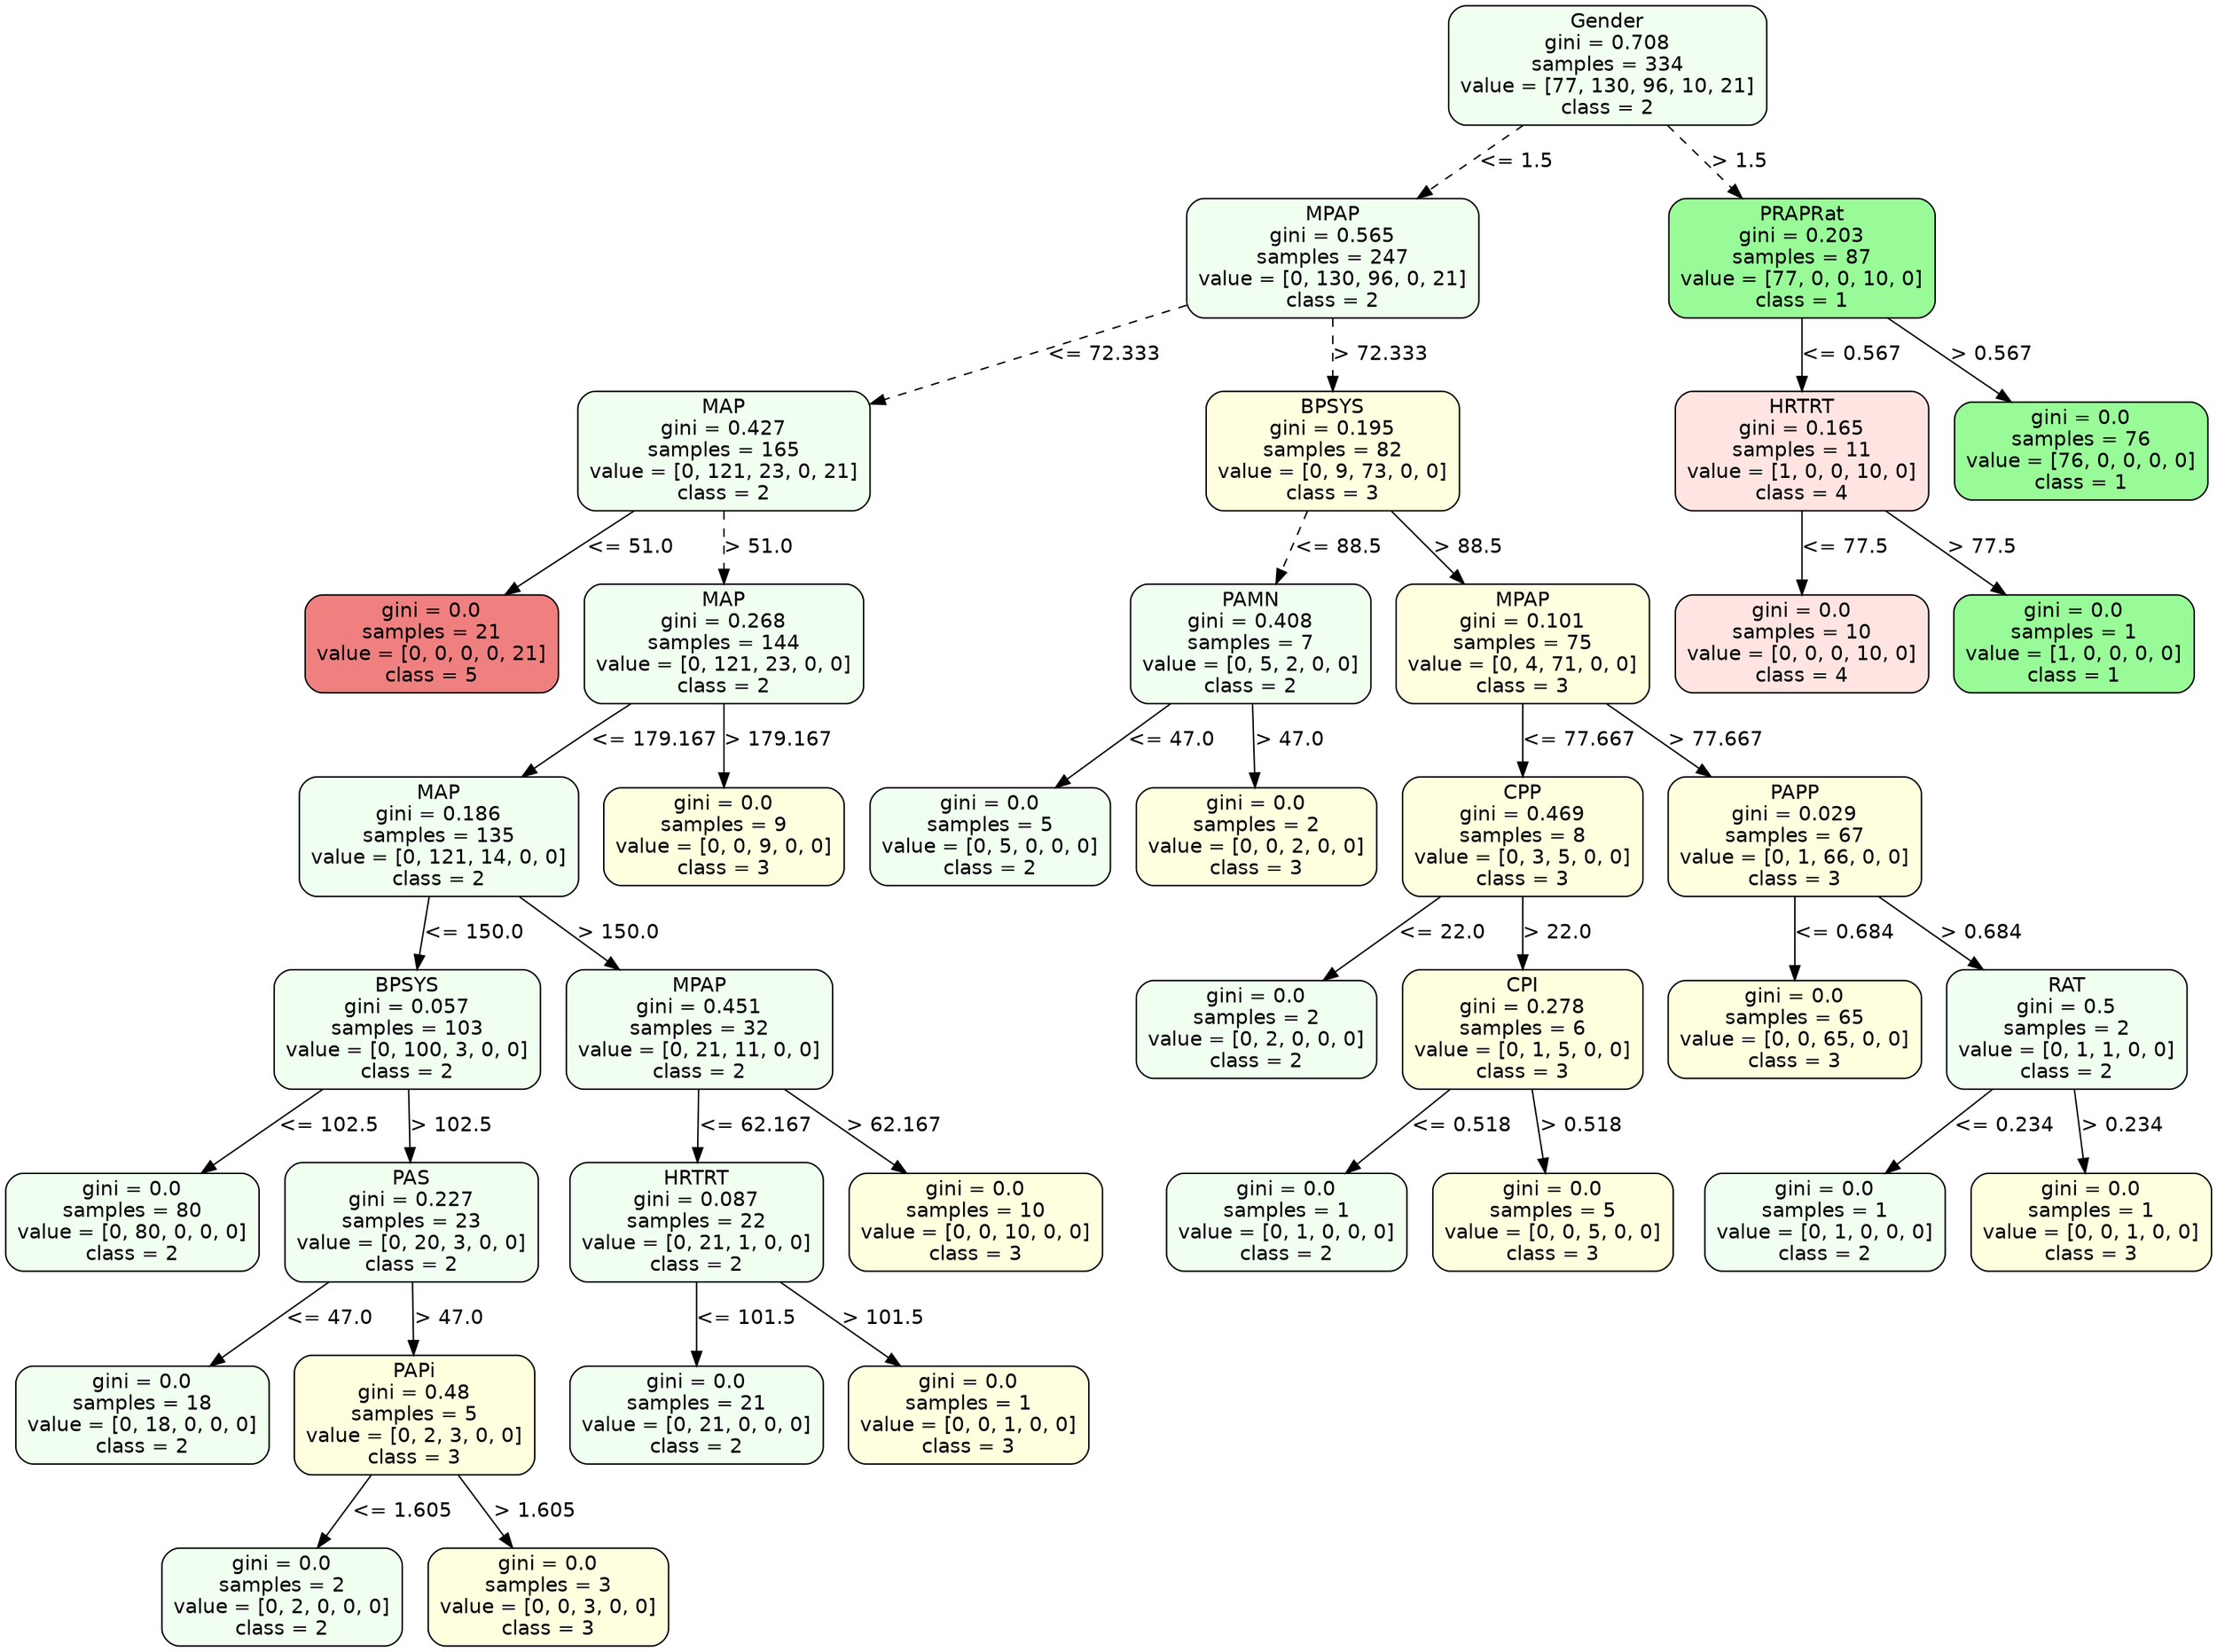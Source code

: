 strict digraph Tree {
	graph [bb="0,0,1306.5,1140"];
	node [color=black,
		fontname=helvetica,
		label="\N",
		shape=box,
		style="filled, rounded"
	];
	edge [fontname=helvetica];
	0	[fillcolor=honeydew,
		height=1.1528,
		label="Gender\ngini = 0.708\nsamples = 334\nvalue = [77, 130, 96, 10, 21]\nclass = 2",
		pos="947.5,1098.5",
		width=2.5694];
	1	[fillcolor=honeydew,
		height=1.1528,
		label="MPAP\ngini = 0.565\nsamples = 247\nvalue = [0, 130, 96, 0, 21]\nclass = 2",
		pos="784.5,964.5",
		width=2.3611];
	0 -> 1	[label="<= 1.5",
		labelangle=45,
		labeldistance=2.5,
		lp="891.5,1031.5",
		op="<=",
		param=1.5,
		pos="e,834.57,1006 897.26,1056.8 879.99,1042.8 860.5,1027 842.64,1012.6",
		style=dashed];
	34	[fillcolor=palegreen,
		height=1.1528,
		label="PRAPRat\ngini = 0.203\nsamples = 87\nvalue = [77, 0, 0, 10, 0]\nclass = 1",
		pos="1062.5,964.5",
		width=2.1528];
	0 -> 34	[label="> 1.5",
		labelangle=-45,
		labeldistance=2.5,
		lp="1024,1031.5",
		op=">",
		param=1.5,
		pos="e,1027,1006.3 982.94,1056.8 994.75,1043.3 1008,1028 1020.3,1014",
		style=dashed];
	2	[fillcolor=honeydew,
		height=1.1528,
		label="MAP\ngini = 0.427\nsamples = 165\nvalue = [0, 121, 23, 0, 21]\nclass = 2",
		pos="423.5,830.5",
		width=2.3611];
	1 -> 2	[label="<= 72.333",
		lp="646.5,897.5",
		op="<=",
		param=72.333,
		pos="e,508.65,862.63 699.41,932.38 645.02,912.5 574.42,886.68 518.25,866.14",
		style=dashed];
	19	[fillcolor=lightyellow,
		height=1.1528,
		label="BPSYS\ngini = 0.195\nsamples = 82\nvalue = [0, 9, 73, 0, 0]\nclass = 3",
		pos="784.5,830.5",
		width=2.0417];
	1 -> 19	[label="> 72.333",
		lp="811.5,897.5",
		op=">",
		param=72.333,
		pos="e,784.5,872.27 784.5,922.82 784.5,910.02 784.5,895.73 784.5,882.32",
		style=dashed];
	3	[fillcolor=lightcoral,
		height=0.94444,
		label="gini = 0.0\nsamples = 21\nvalue = [0, 0, 0, 0, 21]\nclass = 5",
		pos="250.5,696.5",
		width=2.0417];
	2 -> 3	[label="<= 51.0",
		lp="366,763.5",
		op="<=",
		param=51.0,
		pos="e,293.79,730.53 370.18,788.82 348.44,772.23 323.4,753.12 301.86,736.69",
		style=solid];
	4	[fillcolor=honeydew,
		height=1.1528,
		label="MAP\ngini = 0.268\nsamples = 144\nvalue = [0, 121, 23, 0, 0]\nclass = 2",
		pos="423.5,696.5",
		width=2.25];
	2 -> 4	[label="> 51.0",
		lp="443,763.5",
		op=">",
		param=51.0,
		pos="e,423.5,738.27 423.5,788.82 423.5,776.02 423.5,761.73 423.5,748.32",
		style=dashed];
	5	[fillcolor=honeydew,
		height=1.1528,
		label="MAP\ngini = 0.186\nsamples = 135\nvalue = [0, 121, 14, 0, 0]\nclass = 2",
		pos="254.5,562.5",
		width=2.25];
	4 -> 5	[label="<= 179.167",
		lp="379.5,629.5",
		op="<=",
		param=179.167,
		pos="e,306.41,604.05 371.42,654.82 353.42,640.76 333.11,624.9 314.53,610.39",
		style=solid];
	18	[fillcolor=lightyellow,
		height=0.94444,
		label="gini = 0.0\nsamples = 9\nvalue = [0, 0, 9, 0, 0]\nclass = 3",
		pos="423.5,562.5",
		width=1.9444];
	4 -> 18	[label="> 179.167",
		lp="454,629.5",
		op=">",
		param=179.167,
		pos="e,423.5,596.74 423.5,654.82 423.5,639.68 423.5,622.44 423.5,607.05",
		style=solid];
	6	[fillcolor=honeydew,
		height=1.1528,
		label="BPSYS\ngini = 0.057\nsamples = 103\nvalue = [0, 100, 3, 0, 0]\nclass = 2",
		pos="236.5,428.5",
		width=2.1528];
	5 -> 6	[label="<= 150.0",
		lp="274,495.5",
		op="<=",
		param=150.0,
		pos="e,242.06,470.27 248.95,520.82 247.21,508.02 245.26,493.73 243.43,480.32",
		style=solid];
	13	[fillcolor=honeydew,
		height=1.1528,
		label="MPAP\ngini = 0.451\nsamples = 32\nvalue = [0, 21, 11, 0, 0]\nclass = 2",
		pos="409.5,428.5",
		width=2.1528];
	5 -> 13	[label="> 150.0",
		lp="360.5,495.5",
		op=">",
		param=150.0,
		pos="e,361.89,470.05 302.27,520.82 318.7,506.83 337.23,491.04 354.21,476.59",
		style=solid];
	7	[fillcolor=honeydew,
		height=0.94444,
		label="gini = 0.0\nsamples = 80\nvalue = [0, 80, 0, 0, 0]\nclass = 2",
		pos="73.5,294.5",
		width=2.0417];
	6 -> 7	[label="<= 102.5",
		lp="188,361.5",
		op="<=",
		param=102.5,
		pos="e,114.29,328.53 186.26,386.82 165.87,370.3 142.39,351.29 122.16,334.9",
		style=solid];
	8	[fillcolor=honeydew,
		height=1.1528,
		label="PAS\ngini = 0.227\nsamples = 23\nvalue = [0, 20, 3, 0, 0]\nclass = 2",
		pos="238.5,294.5",
		width=2.0417];
	6 -> 8	[label="> 102.5",
		lp="261.5,361.5",
		op=">",
		param=102.5,
		pos="e,237.88,336.27 237.12,386.82 237.31,374.02 237.53,359.73 237.73,346.32",
		style=solid];
	9	[fillcolor=honeydew,
		height=0.94444,
		label="gini = 0.0\nsamples = 18\nvalue = [0, 18, 0, 0, 0]\nclass = 2",
		pos="78.5,160.5",
		width=2.0417];
	8 -> 9	[label="<= 47.0",
		lp="187,227.5",
		op="<=",
		param=47.0,
		pos="e,118.54,194.53 189.19,252.82 169.17,236.3 146.12,217.29 126.26,200.9",
		style=solid];
	10	[fillcolor=lightyellow,
		height=1.1528,
		label="PAPi\ngini = 0.48\nsamples = 5\nvalue = [0, 2, 3, 0, 0]\nclass = 3",
		pos="240.5,160.5",
		width=1.9444];
	8 -> 10	[label="> 47.0",
		lp="260,227.5",
		op=">",
		param=47.0,
		pos="e,239.88,202.27 239.12,252.82 239.31,240.02 239.53,225.73 239.73,212.32",
		style=solid];
	11	[fillcolor=honeydew,
		height=0.94444,
		label="gini = 0.0\nsamples = 2\nvalue = [0, 2, 0, 0, 0]\nclass = 2",
		pos="161.5,34",
		width=1.9444];
	10 -> 11	[label="<= 1.605",
		lp="231,93.5",
		op="<=",
		param=1.605,
		pos="e,182.68,68.379 214.63,118.73 206.14,105.35 196.69,90.465 188.15,76.995",
		style=solid];
	12	[fillcolor=lightyellow,
		height=0.94444,
		label="gini = 0.0\nsamples = 3\nvalue = [0, 0, 3, 0, 0]\nclass = 3",
		pos="319.5,34",
		width=1.9444];
	10 -> 12	[label="> 1.605",
		lp="310.5,93.5",
		op=">",
		param=1.605,
		pos="e,298.32,68.379 266.37,118.73 274.86,105.35 284.31,90.465 292.85,76.995",
		style=solid];
	14	[fillcolor=honeydew,
		height=1.1528,
		label="HRTRT\ngini = 0.087\nsamples = 22\nvalue = [0, 21, 1, 0, 0]\nclass = 2",
		pos="407.5,294.5",
		width=2.0417];
	13 -> 14	[label="<= 62.167",
		lp="440.5,361.5",
		op="<=",
		param=62.167,
		pos="e,408.12,336.27 408.88,386.82 408.69,374.02 408.47,359.73 408.27,346.32",
		style=solid];
	17	[fillcolor=lightyellow,
		height=0.94444,
		label="gini = 0.0\nsamples = 10\nvalue = [0, 0, 10, 0, 0]\nclass = 3",
		pos="572.5,294.5",
		width=2.0417];
	13 -> 17	[label="> 62.167",
		lp="523.5,361.5",
		op=">",
		param=62.167,
		pos="e,531.71,328.53 459.74,386.82 480.13,370.3 503.61,351.29 523.84,334.9",
		style=solid];
	15	[fillcolor=honeydew,
		height=0.94444,
		label="gini = 0.0\nsamples = 21\nvalue = [0, 21, 0, 0, 0]\nclass = 2",
		pos="407.5,160.5",
		width=2.0417];
	14 -> 15	[label="<= 101.5",
		lp="435,227.5",
		op="<=",
		param=101.5,
		pos="e,407.5,194.74 407.5,252.82 407.5,237.68 407.5,220.44 407.5,205.05",
		style=solid];
	16	[fillcolor=lightyellow,
		height=0.94444,
		label="gini = 0.0\nsamples = 1\nvalue = [0, 0, 1, 0, 0]\nclass = 3",
		pos="569.5,160.5",
		width=1.9444];
	14 -> 16	[label="> 101.5",
		lp="516.5,227.5",
		op=">",
		param=101.5,
		pos="e,528.96,194.53 457.43,252.82 477.7,236.3 501.03,217.29 521.14,200.9",
		style=solid];
	20	[fillcolor=honeydew,
		height=1.1528,
		label="PAMN\ngini = 0.408\nsamples = 7\nvalue = [0, 5, 2, 0, 0]\nclass = 2",
		pos="735.5,696.5",
		width=1.9444];
	19 -> 20	[label="<= 88.5",
		lp="785,763.5",
		op="<=",
		param=88.5,
		pos="e,750.64,738.27 769.4,788.82 764.6,775.9 759.24,761.45 754.22,747.92",
		style=dashed];
	23	[fillcolor=lightyellow,
		height=1.1528,
		label="MPAP\ngini = 0.101\nsamples = 75\nvalue = [0, 4, 71, 0, 0]\nclass = 3",
		pos="897.5,696.5",
		width=2.0417];
	19 -> 23	[label="> 88.5",
		lp="864,763.5",
		op=">",
		param=88.5,
		pos="e,862.59,738.27 819.33,788.82 830.93,775.27 843.96,760.04 856.01,745.96",
		style=solid];
	21	[fillcolor=honeydew,
		height=0.94444,
		label="gini = 0.0\nsamples = 5\nvalue = [0, 5, 0, 0, 0]\nclass = 2",
		pos="581.5,562.5",
		width=1.9444];
	20 -> 21	[label="<= 47.0",
		lp="687,629.5",
		op="<=",
		param=47.0,
		pos="e,620.03,596.53 688.04,654.82 668.85,638.37 646.78,619.46 627.72,603.12",
		style=solid];
	22	[fillcolor=lightyellow,
		height=0.94444,
		label="gini = 0.0\nsamples = 2\nvalue = [0, 0, 2, 0, 0]\nclass = 3",
		pos="739.5,562.5",
		width=1.9444];
	20 -> 22	[label="> 47.0",
		lp="758,629.5",
		op=">",
		param=47.0,
		pos="e,738.49,596.74 736.73,654.82 737.19,639.68 737.71,622.44 738.18,607.05",
		style=solid];
	24	[fillcolor=lightyellow,
		height=1.1528,
		label="CPP\ngini = 0.469\nsamples = 8\nvalue = [0, 3, 5, 0, 0]\nclass = 3",
		pos="897.5,562.5",
		width=1.9444];
	23 -> 24	[label="<= 77.667",
		lp="928.5,629.5",
		op="<=",
		param=77.667,
		pos="e,897.5,604.27 897.5,654.82 897.5,642.02 897.5,627.73 897.5,614.32",
		style=solid];
	29	[fillcolor=lightyellow,
		height=1.1528,
		label="PAPP\ngini = 0.029\nsamples = 67\nvalue = [0, 1, 66, 0, 0]\nclass = 3",
		pos="1059.5,562.5",
		width=2.0417];
	23 -> 29	[label="> 77.667",
		lp="1010.5,629.5",
		op=">",
		param=77.667,
		pos="e,1009.7,604.05 947.43,654.82 964.6,640.83 983.97,625.04 1001.7,610.59",
		style=solid];
	25	[fillcolor=honeydew,
		height=0.94444,
		label="gini = 0.0\nsamples = 2\nvalue = [0, 2, 0, 0, 0]\nclass = 2",
		pos="739.5,428.5",
		width=1.9444];
	24 -> 25	[label="<= 22.0",
		lp="847,495.5",
		op="<=",
		param=22.0,
		pos="e,779.03,462.53 848.81,520.82 829.12,504.37 806.48,485.46 786.93,469.12",
		style=solid];
	26	[fillcolor=lightyellow,
		height=1.1528,
		label="CPI\ngini = 0.278\nsamples = 6\nvalue = [0, 1, 5, 0, 0]\nclass = 3",
		pos="897.5,428.5",
		width=1.9444];
	24 -> 26	[label="> 22.0",
		lp="917,495.5",
		op=">",
		param=22.0,
		pos="e,897.5,470.27 897.5,520.82 897.5,508.02 897.5,493.73 897.5,480.32",
		style=solid];
	27	[fillcolor=honeydew,
		height=0.94444,
		label="gini = 0.0\nsamples = 1\nvalue = [0, 1, 0, 0, 0]\nclass = 2",
		pos="758.5,294.5",
		width=1.9444];
	26 -> 27	[label="<= 0.518",
		lp="860,361.5",
		op="<=",
		param=0.518,
		pos="e,793.51,328.74 854.66,386.82 837.64,370.66 818.11,352.11 801.12,335.97",
		style=solid];
	28	[fillcolor=lightyellow,
		height=0.94444,
		label="gini = 0.0\nsamples = 5\nvalue = [0, 0, 5, 0, 0]\nclass = 3",
		pos="916.5,294.5",
		width=1.9444];
	26 -> 28	[label="> 0.518",
		lp="931.5,361.5",
		op=">",
		param=0.518,
		pos="e,911.71,328.74 903.36,386.82 905.54,371.68 908.02,354.44 910.23,339.05",
		style=solid];
	30	[fillcolor=lightyellow,
		height=0.94444,
		label="gini = 0.0\nsamples = 65\nvalue = [0, 0, 65, 0, 0]\nclass = 3",
		pos="1059.5,428.5",
		width=2.0417];
	29 -> 30	[label="<= 0.684",
		lp="1087,495.5",
		op="<=",
		param=0.684,
		pos="e,1059.5,462.74 1059.5,520.82 1059.5,505.68 1059.5,488.44 1059.5,473.05",
		style=solid];
	31	[fillcolor=honeydew,
		height=1.1528,
		label="RAT\ngini = 0.5\nsamples = 2\nvalue = [0, 1, 1, 0, 0]\nclass = 2",
		pos="1221.5,428.5",
		width=1.9444];
	29 -> 31	[label="> 0.684",
		lp="1168.5,495.5",
		op=">",
		param=0.684,
		pos="e,1171.7,470.05 1109.4,520.82 1126.6,506.83 1146,491.04 1163.7,476.59",
		style=solid];
	32	[fillcolor=honeydew,
		height=0.94444,
		label="gini = 0.0\nsamples = 1\nvalue = [0, 1, 0, 0, 0]\nclass = 2",
		pos="1078.5,294.5",
		width=1.9444];
	31 -> 32	[label="<= 0.234",
		lp="1182,361.5",
		op="<=",
		param=0.234,
		pos="e,1114.5,328.74 1177.4,386.82 1159.8,370.51 1139.5,351.78 1121.9,335.54",
		style=solid];
	33	[fillcolor=lightyellow,
		height=0.94444,
		label="gini = 0.0\nsamples = 1\nvalue = [0, 0, 1, 0, 0]\nclass = 3",
		pos="1236.5,294.5",
		width=1.9444];
	31 -> 33	[label="> 0.234",
		lp="1252.5,361.5",
		op=">",
		param=0.234,
		pos="e,1232.7,328.74 1226.1,386.82 1227.8,371.68 1229.8,354.44 1231.6,339.05",
		style=solid];
	35	[fillcolor=mistyrose,
		height=1.1528,
		label="HRTRT\ngini = 0.165\nsamples = 11\nvalue = [1, 0, 0, 10, 0]\nclass = 4",
		pos="1062.5,830.5",
		width=2.0417];
	34 -> 35	[label="<= 0.567",
		lp="1090,897.5",
		op="<=",
		param=0.567,
		pos="e,1062.5,872.27 1062.5,922.82 1062.5,910.02 1062.5,895.73 1062.5,882.32",
		style=solid];
	38	[fillcolor=palegreen,
		height=0.94444,
		label="gini = 0.0\nsamples = 76\nvalue = [76, 0, 0, 0, 0]\nclass = 1",
		pos="1227.5,830.5",
		width=2.0417];
	34 -> 38	[label="> 0.567",
		lp="1173.5,897.5",
		op=">",
		param=0.567,
		pos="e,1186.2,864.53 1113.4,922.82 1134,906.3 1157.8,887.29 1178.2,870.9",
		style=solid];
	36	[fillcolor=mistyrose,
		height=0.94444,
		label="gini = 0.0\nsamples = 10\nvalue = [0, 0, 0, 10, 0]\nclass = 4",
		pos="1062.5,696.5",
		width=2.0417];
	35 -> 36	[label="<= 77.5",
		lp="1086,763.5",
		op="<=",
		param=77.5,
		pos="e,1062.5,730.74 1062.5,788.82 1062.5,773.68 1062.5,756.44 1062.5,741.05",
		style=solid];
	37	[fillcolor=palegreen,
		height=0.94444,
		label="gini = 0.0\nsamples = 1\nvalue = [1, 0, 0, 0, 0]\nclass = 1",
		pos="1224.5,696.5",
		width=1.9444];
	35 -> 37	[label="> 77.5",
		lp="1168,763.5",
		op=">",
		param=77.5,
		pos="e,1184,730.53 1112.4,788.82 1132.7,772.3 1156,753.29 1176.1,736.9",
		style=solid];
}
